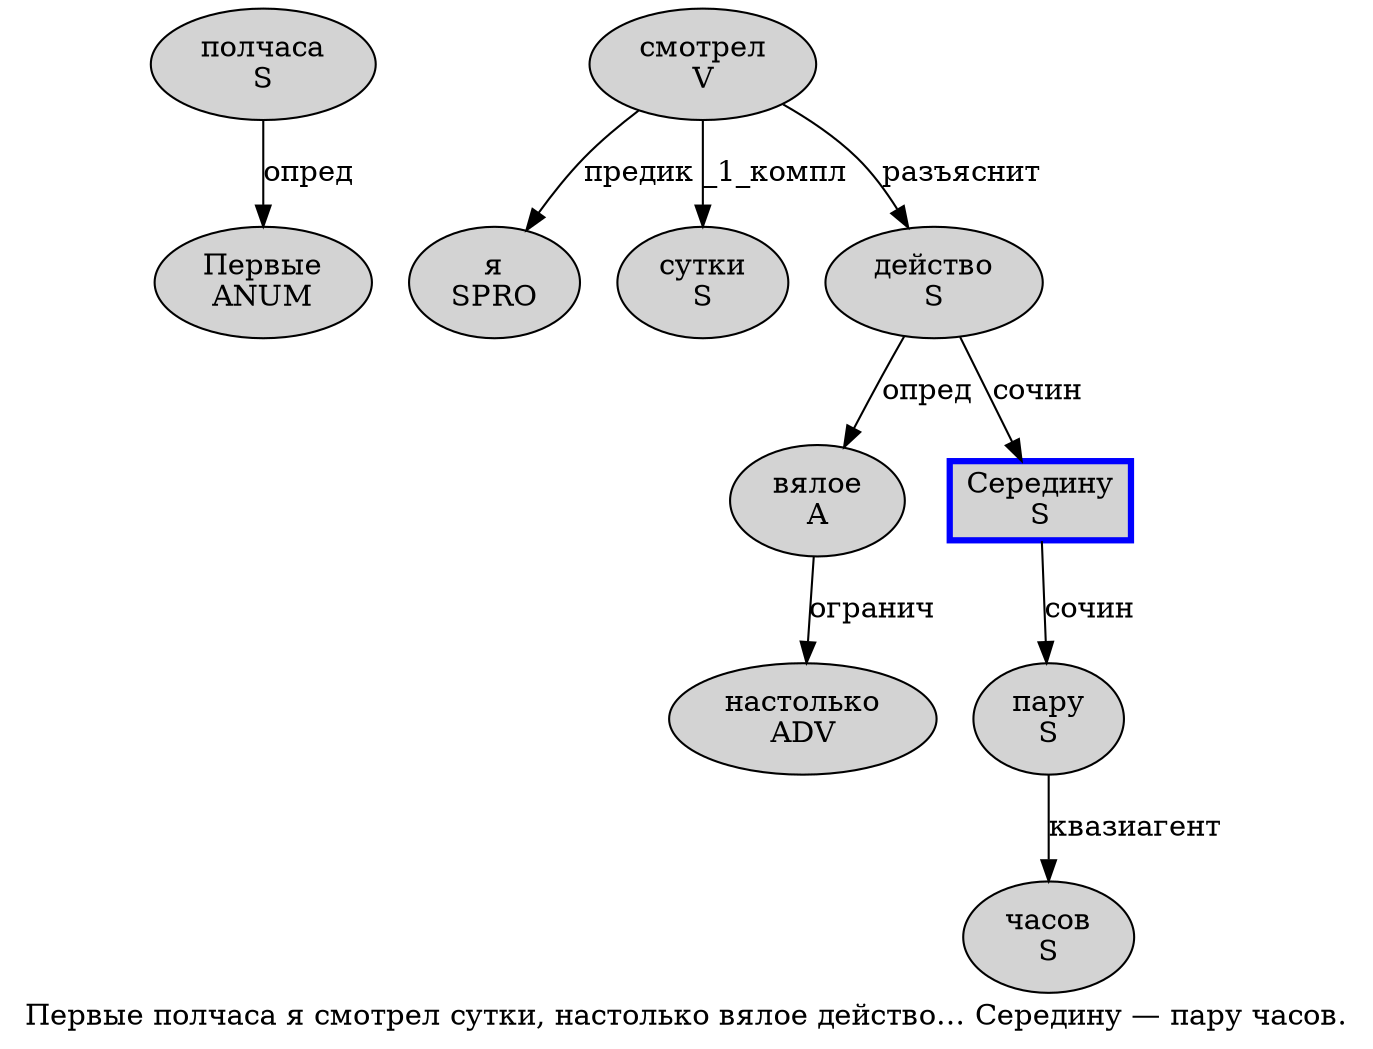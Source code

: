 digraph SENTENCE_60 {
	graph [label="Первые полчаса я смотрел сутки, настолько вялое действо… Середину — пару часов."]
	node [style=filled]
		0 [label="Первые
ANUM" color="" fillcolor=lightgray penwidth=1 shape=ellipse]
		1 [label="полчаса
S" color="" fillcolor=lightgray penwidth=1 shape=ellipse]
		2 [label="я
SPRO" color="" fillcolor=lightgray penwidth=1 shape=ellipse]
		3 [label="смотрел
V" color="" fillcolor=lightgray penwidth=1 shape=ellipse]
		4 [label="сутки
S" color="" fillcolor=lightgray penwidth=1 shape=ellipse]
		6 [label="настолько
ADV" color="" fillcolor=lightgray penwidth=1 shape=ellipse]
		7 [label="вялое
A" color="" fillcolor=lightgray penwidth=1 shape=ellipse]
		8 [label="действо
S" color="" fillcolor=lightgray penwidth=1 shape=ellipse]
		10 [label="Середину
S" color=blue fillcolor=lightgray penwidth=3 shape=box]
		12 [label="пару
S" color="" fillcolor=lightgray penwidth=1 shape=ellipse]
		13 [label="часов
S" color="" fillcolor=lightgray penwidth=1 shape=ellipse]
			12 -> 13 [label="квазиагент"]
			10 -> 12 [label="сочин"]
			7 -> 6 [label="огранич"]
			3 -> 2 [label="предик"]
			3 -> 4 [label="_1_компл"]
			3 -> 8 [label="разъяснит"]
			1 -> 0 [label="опред"]
			8 -> 7 [label="опред"]
			8 -> 10 [label="сочин"]
}